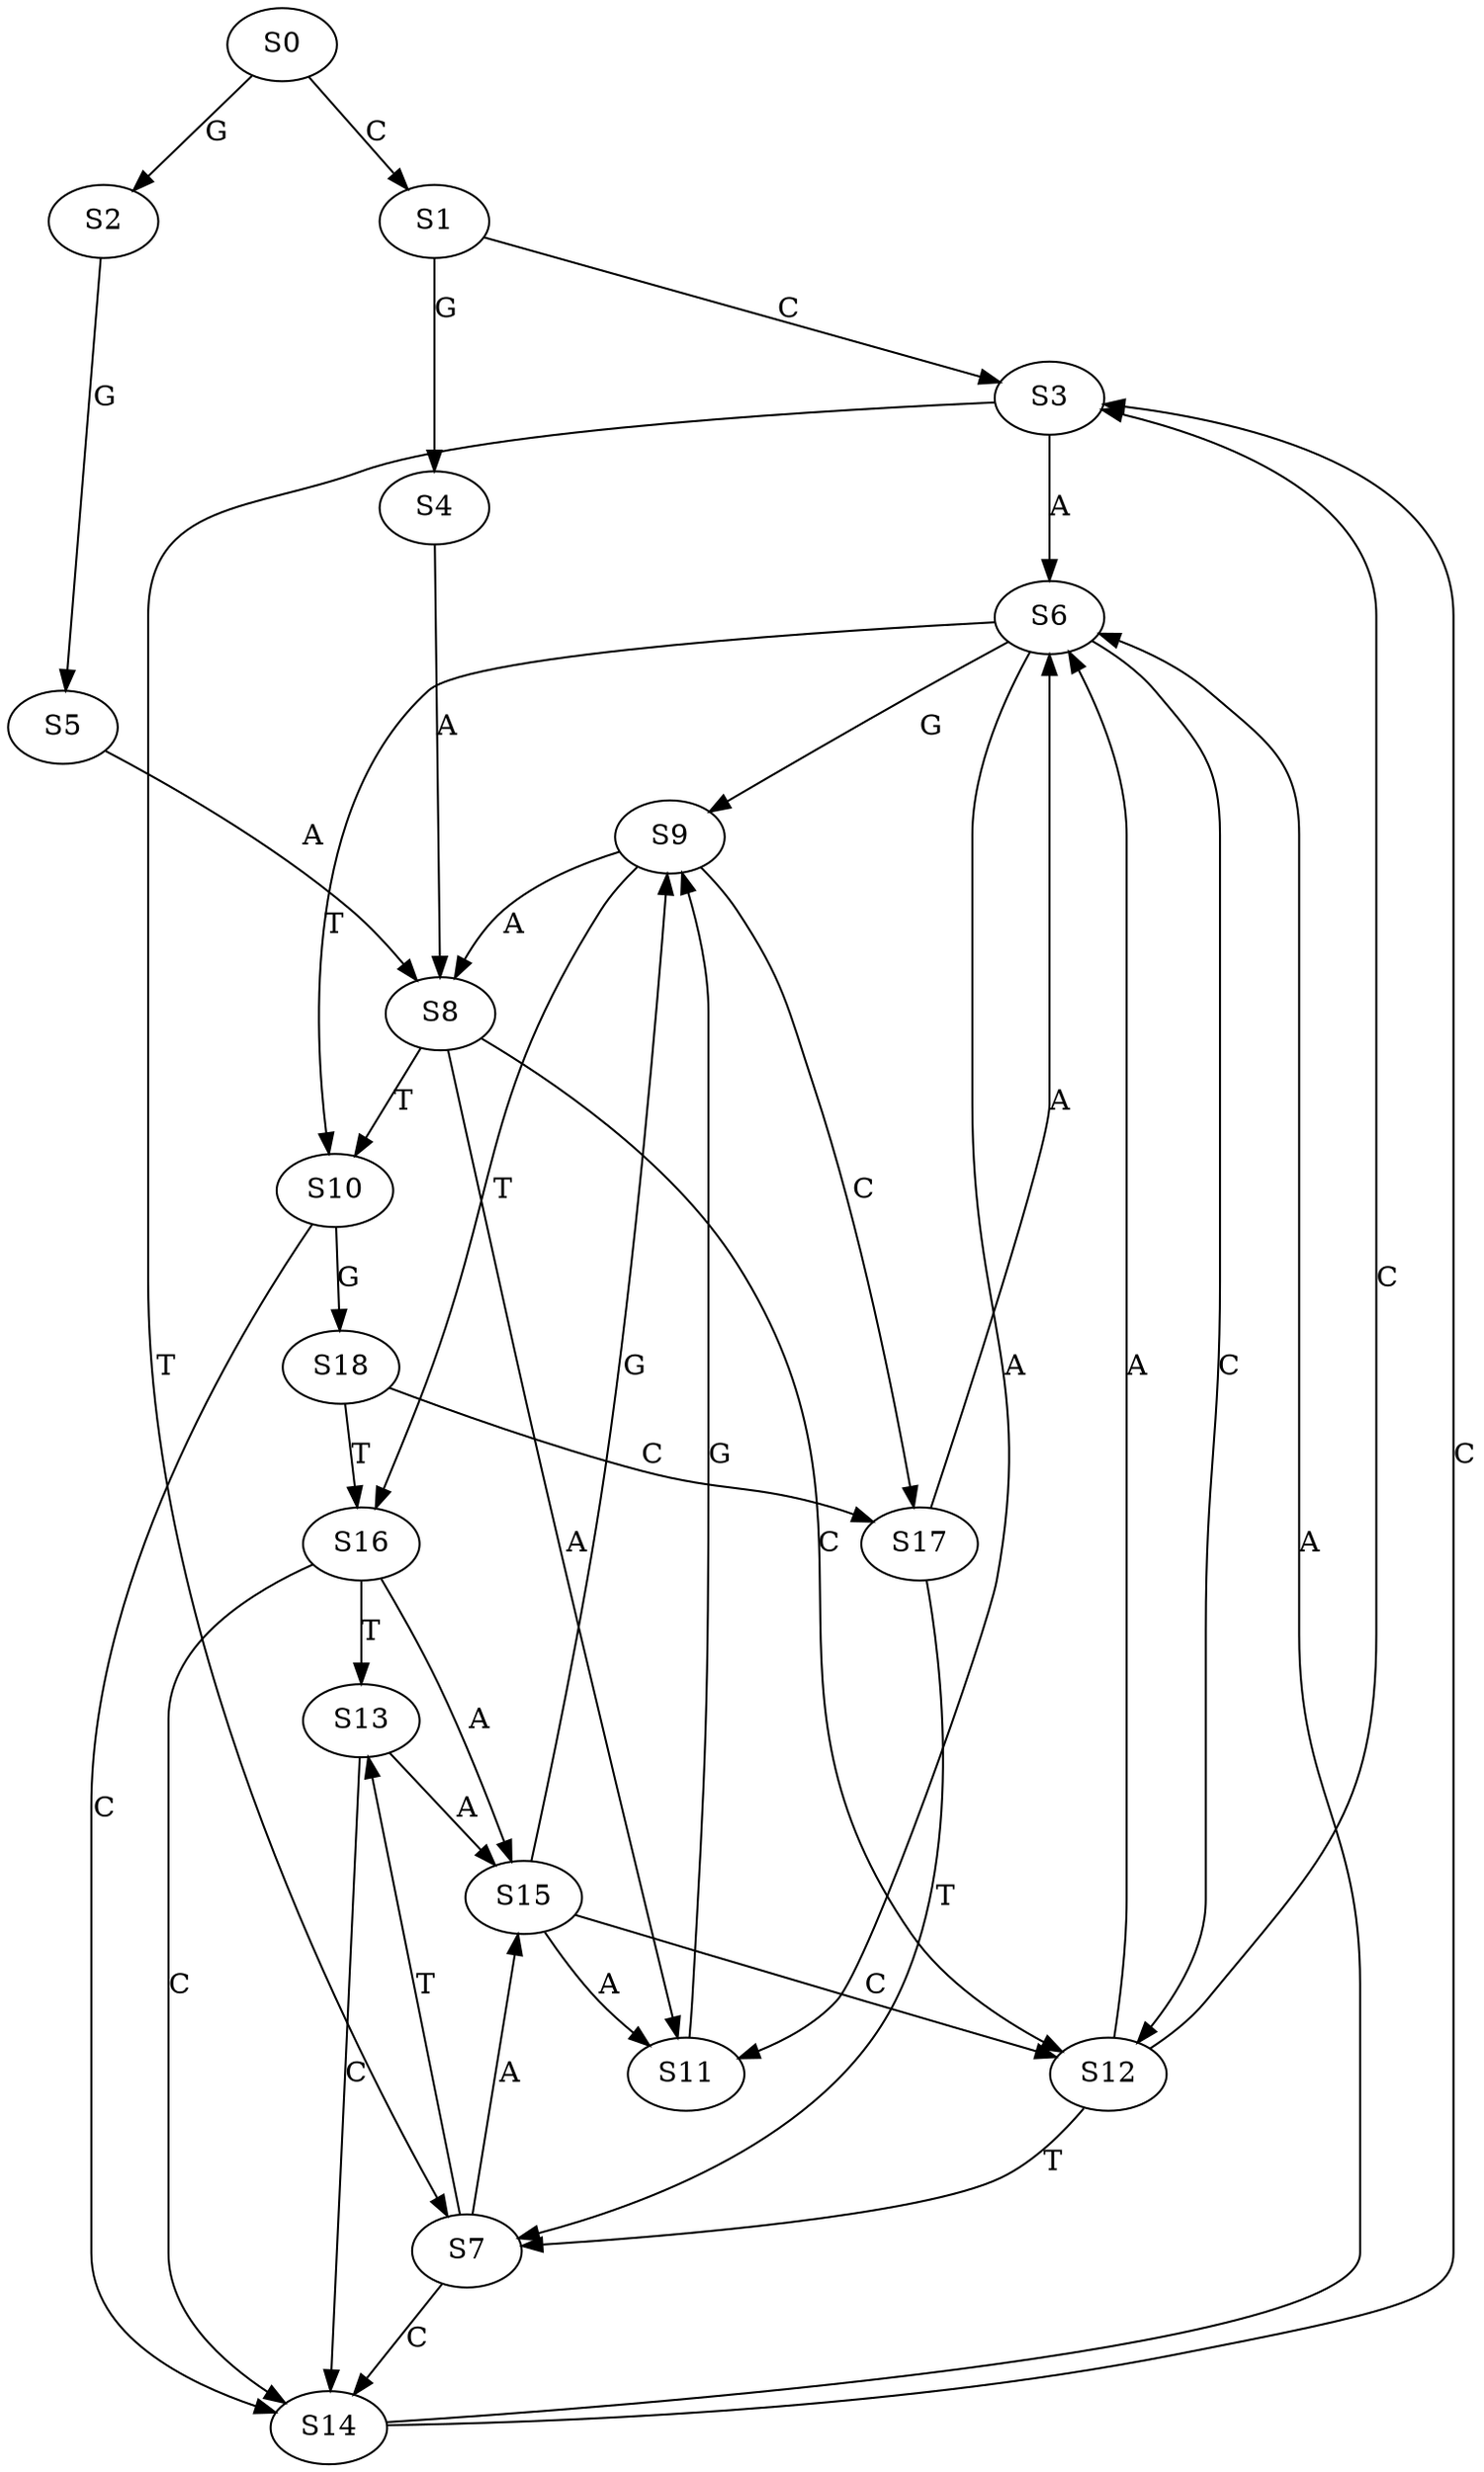 strict digraph  {
	S0 -> S1 [ label = C ];
	S0 -> S2 [ label = G ];
	S1 -> S3 [ label = C ];
	S1 -> S4 [ label = G ];
	S2 -> S5 [ label = G ];
	S3 -> S6 [ label = A ];
	S3 -> S7 [ label = T ];
	S4 -> S8 [ label = A ];
	S5 -> S8 [ label = A ];
	S6 -> S9 [ label = G ];
	S6 -> S10 [ label = T ];
	S6 -> S11 [ label = A ];
	S6 -> S12 [ label = C ];
	S7 -> S13 [ label = T ];
	S7 -> S14 [ label = C ];
	S7 -> S15 [ label = A ];
	S8 -> S10 [ label = T ];
	S8 -> S11 [ label = A ];
	S8 -> S12 [ label = C ];
	S9 -> S16 [ label = T ];
	S9 -> S17 [ label = C ];
	S9 -> S8 [ label = A ];
	S10 -> S18 [ label = G ];
	S10 -> S14 [ label = C ];
	S11 -> S9 [ label = G ];
	S12 -> S7 [ label = T ];
	S12 -> S3 [ label = C ];
	S12 -> S6 [ label = A ];
	S13 -> S15 [ label = A ];
	S13 -> S14 [ label = C ];
	S14 -> S6 [ label = A ];
	S14 -> S3 [ label = C ];
	S15 -> S9 [ label = G ];
	S15 -> S12 [ label = C ];
	S15 -> S11 [ label = A ];
	S16 -> S14 [ label = C ];
	S16 -> S13 [ label = T ];
	S16 -> S15 [ label = A ];
	S17 -> S6 [ label = A ];
	S17 -> S7 [ label = T ];
	S18 -> S17 [ label = C ];
	S18 -> S16 [ label = T ];
}
